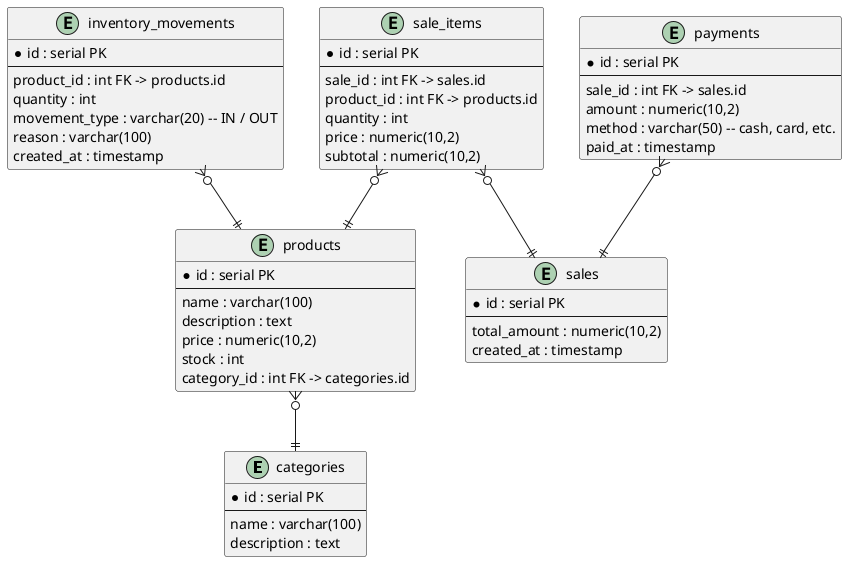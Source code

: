 @startuml amate-pos
entity categories {
  *id : serial PK
  --
  name : varchar(100)
  description : text
}

entity products {
  *id : serial PK
  --
  name : varchar(100)
  description : text
  price : numeric(10,2)
  stock : int
  category_id : int FK -> categories.id
}

entity sales {
  *id : serial PK
  --
  total_amount : numeric(10,2)
  created_at : timestamp
}

entity sale_items {
  *id : serial PK
  --
  sale_id : int FK -> sales.id
  product_id : int FK -> products.id
  quantity : int
  price : numeric(10,2)
  subtotal : numeric(10,2)
}

entity payments {
  *id : serial PK
  --
  sale_id : int FK -> sales.id
  amount : numeric(10,2)
  method : varchar(50) -- cash, card, etc.
  paid_at : timestamp
}

entity inventory_movements {
  *id : serial PK
  --
  product_id : int FK -> products.id
  quantity : int
  movement_type : varchar(20) -- IN / OUT
  reason : varchar(100)
  created_at : timestamp
}

sale_items }o--|| sales
sale_items }o--|| products
payments }o--|| sales
products }o--|| categories
inventory_movements }o--|| products
@enduml